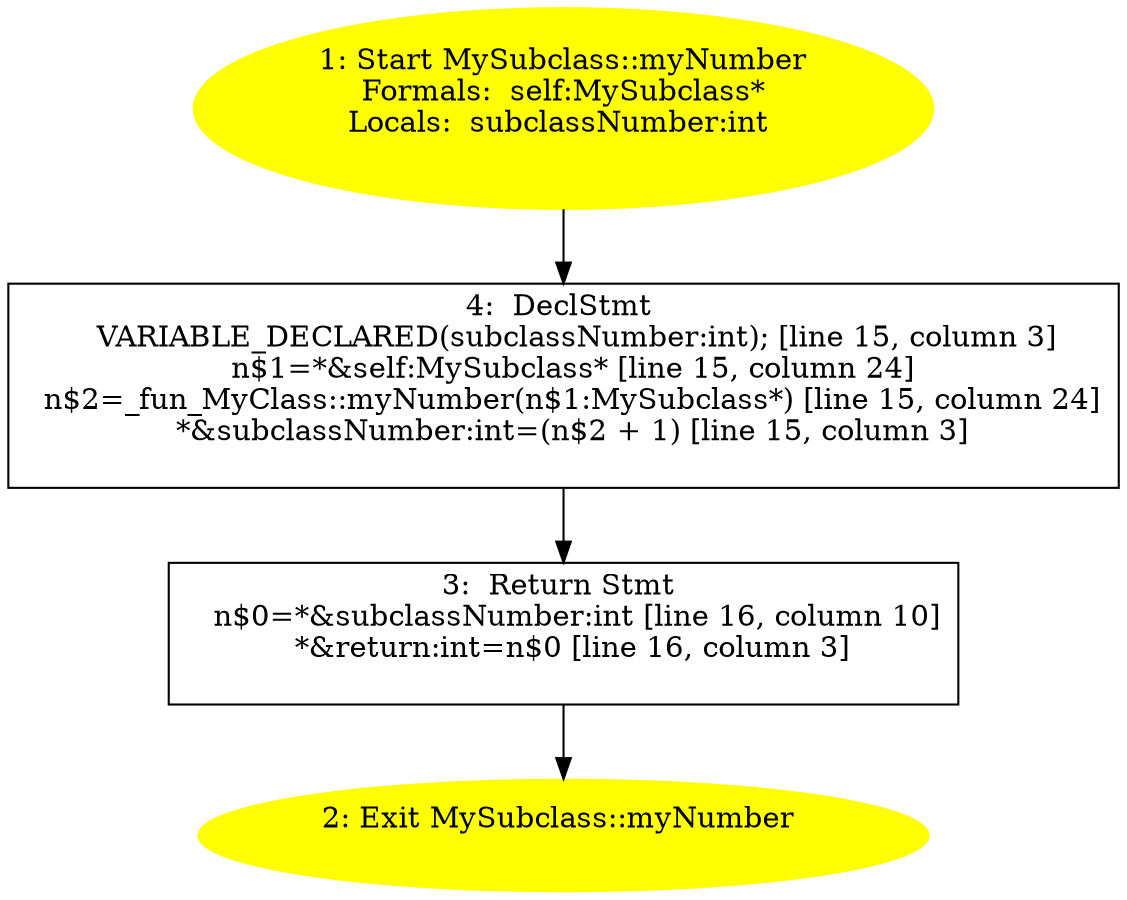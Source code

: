 /* @generated */
digraph cfg {
"myNumber#MySubclass#instance.8e9ae0ac35cf895ff25e7570cdce81aa_1" [label="1: Start MySubclass::myNumber\nFormals:  self:MySubclass*\nLocals:  subclassNumber:int \n  " color=yellow style=filled]
	

	 "myNumber#MySubclass#instance.8e9ae0ac35cf895ff25e7570cdce81aa_1" -> "myNumber#MySubclass#instance.8e9ae0ac35cf895ff25e7570cdce81aa_4" ;
"myNumber#MySubclass#instance.8e9ae0ac35cf895ff25e7570cdce81aa_2" [label="2: Exit MySubclass::myNumber \n  " color=yellow style=filled]
	

"myNumber#MySubclass#instance.8e9ae0ac35cf895ff25e7570cdce81aa_3" [label="3:  Return Stmt \n   n$0=*&subclassNumber:int [line 16, column 10]\n  *&return:int=n$0 [line 16, column 3]\n " shape="box"]
	

	 "myNumber#MySubclass#instance.8e9ae0ac35cf895ff25e7570cdce81aa_3" -> "myNumber#MySubclass#instance.8e9ae0ac35cf895ff25e7570cdce81aa_2" ;
"myNumber#MySubclass#instance.8e9ae0ac35cf895ff25e7570cdce81aa_4" [label="4:  DeclStmt \n   VARIABLE_DECLARED(subclassNumber:int); [line 15, column 3]\n  n$1=*&self:MySubclass* [line 15, column 24]\n  n$2=_fun_MyClass::myNumber(n$1:MySubclass*) [line 15, column 24]\n  *&subclassNumber:int=(n$2 + 1) [line 15, column 3]\n " shape="box"]
	

	 "myNumber#MySubclass#instance.8e9ae0ac35cf895ff25e7570cdce81aa_4" -> "myNumber#MySubclass#instance.8e9ae0ac35cf895ff25e7570cdce81aa_3" ;
}
